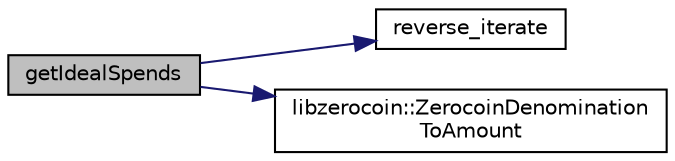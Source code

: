 digraph "getIdealSpends"
{
  edge [fontname="Helvetica",fontsize="10",labelfontname="Helvetica",labelfontsize="10"];
  node [fontname="Helvetica",fontsize="10",shape=record];
  rankdir="LR";
  Node20 [label="getIdealSpends",height=0.2,width=0.4,color="black", fillcolor="grey75", style="filled", fontcolor="black"];
  Node20 -> Node21 [color="midnightblue",fontsize="10",style="solid",fontname="Helvetica"];
  Node21 [label="reverse_iterate",height=0.2,width=0.4,color="black", fillcolor="white", style="filled",URL="$reverse__iterate_8h.html#a5c42501cbdd92bec9f5a7886c4e9cfd5"];
  Node20 -> Node22 [color="midnightblue",fontsize="10",style="solid",fontname="Helvetica"];
  Node22 [label="libzerocoin::ZerocoinDenomination\lToAmount",height=0.2,width=0.4,color="black", fillcolor="white", style="filled",URL="$namespacelibzerocoin.html#aa2479161e18a4df0c60a6256e47cac97"];
}

